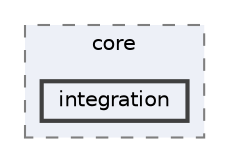 digraph "repository/prm-core/src/test/java/com/sterlite/cal/core/integration"
{
 // LATEX_PDF_SIZE
  bgcolor="transparent";
  edge [fontname=Helvetica,fontsize=10,labelfontname=Helvetica,labelfontsize=10];
  node [fontname=Helvetica,fontsize=10,shape=box,height=0.2,width=0.4];
  compound=true
  subgraph clusterdir_e2ee9a1d4e570a0a7cf0b5f6d43bd3a6 {
    graph [ bgcolor="#edf0f7", pencolor="grey50", label="core", fontname=Helvetica,fontsize=10 style="filled,dashed", URL="dir_e2ee9a1d4e570a0a7cf0b5f6d43bd3a6.html",tooltip=""]
  dir_a252d565cfea0cdbad60dbeb3ad6fc3c [label="integration", fillcolor="#edf0f7", color="grey25", style="filled,bold", URL="dir_a252d565cfea0cdbad60dbeb3ad6fc3c.html",tooltip=""];
  }
}
